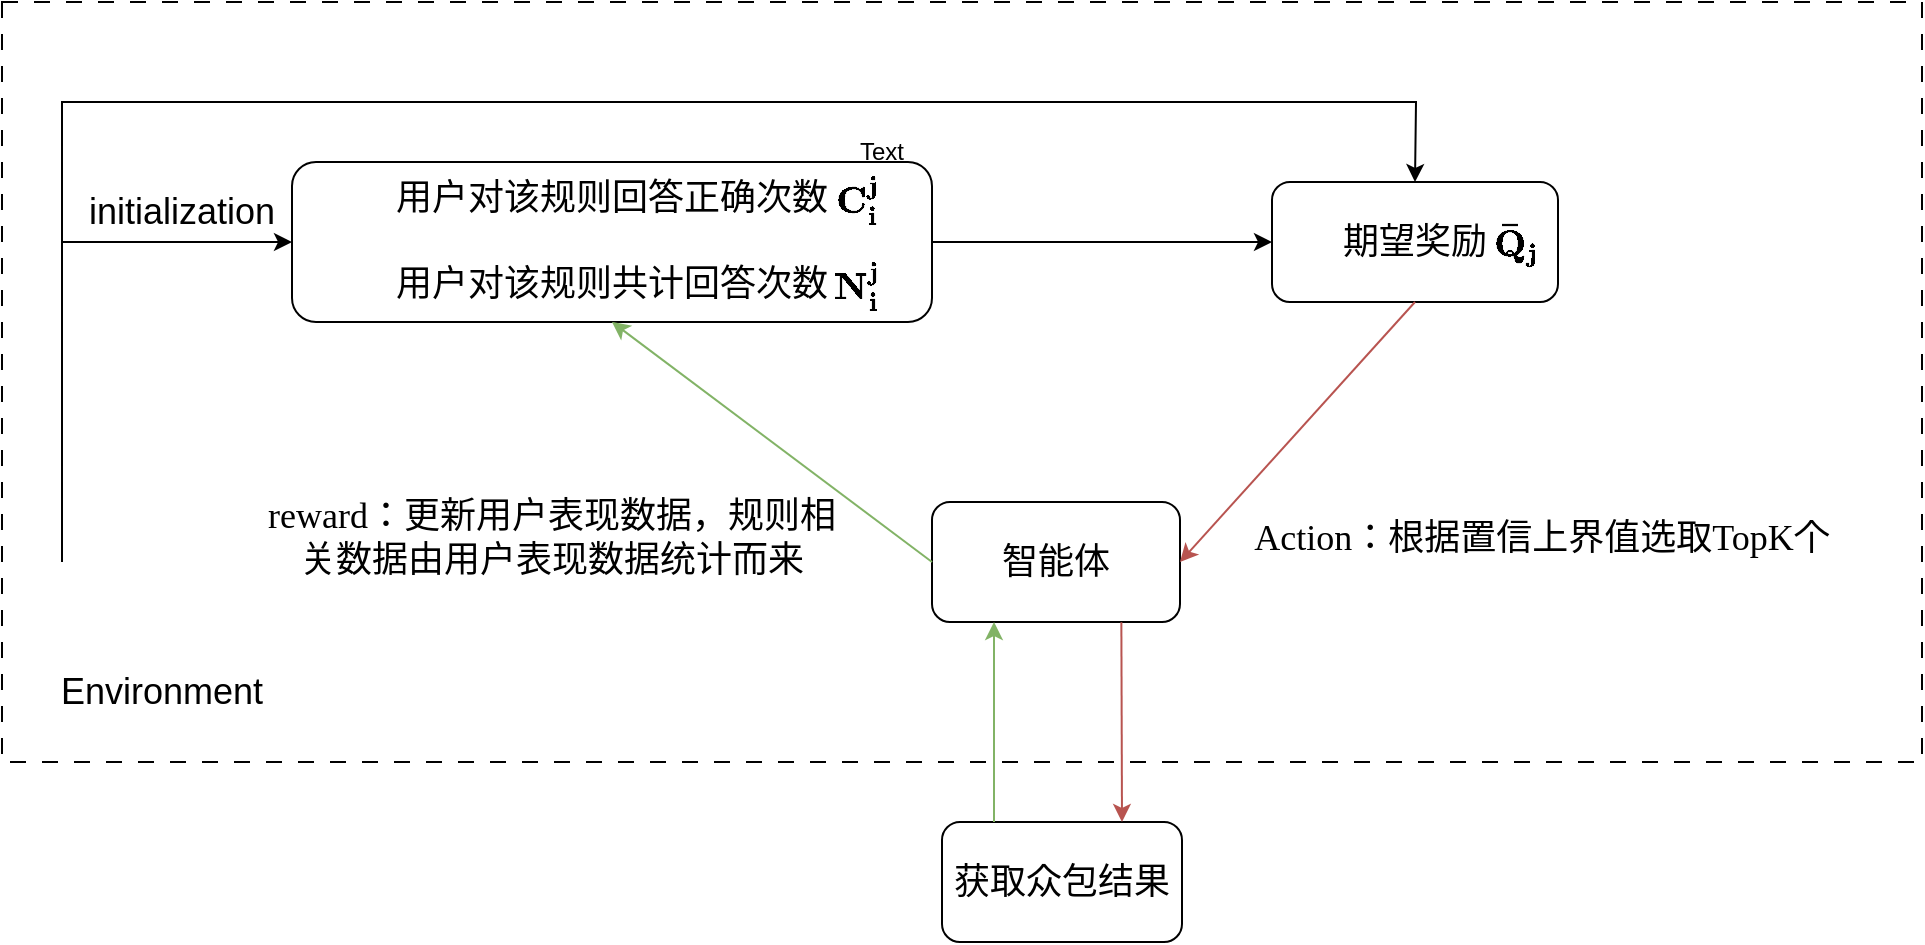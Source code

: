 <mxfile version="22.1.11" type="github">
  <diagram name="第 1 页" id="PZVVhPIouiln6hDrcaHD">
    <mxGraphModel dx="1224" dy="737" grid="1" gridSize="10" guides="1" tooltips="1" connect="1" arrows="1" fold="1" page="1" pageScale="1" pageWidth="827" pageHeight="1169" math="1" shadow="0">
      <root>
        <mxCell id="0" />
        <mxCell id="1" parent="0" />
        <mxCell id="EuXUMXCbUXVGGTiwbSyu-23" value="" style="rounded=0;whiteSpace=wrap;html=1;dashed=1;dashPattern=8 8;" vertex="1" parent="1">
          <mxGeometry x="10" y="360" width="960" height="380" as="geometry" />
        </mxCell>
        <mxCell id="EuXUMXCbUXVGGTiwbSyu-3" value="&lt;font style=&quot;font-size: 18px;&quot;&gt;智能体&lt;/font&gt;" style="rounded=1;whiteSpace=wrap;html=1;fontFamily=Times New Roman;" vertex="1" parent="1">
          <mxGeometry x="475" y="610" width="124" height="60" as="geometry" />
        </mxCell>
        <mxCell id="EuXUMXCbUXVGGTiwbSyu-4" value="&lt;font style=&quot;font-size: 18px;&quot;&gt;期望奖励&lt;/font&gt;" style="rounded=1;whiteSpace=wrap;html=1;fontFamily=Times New Roman;" vertex="1" parent="1">
          <mxGeometry x="645" y="450" width="143" height="60" as="geometry" />
        </mxCell>
        <mxCell id="EuXUMXCbUXVGGTiwbSyu-5" value="&lt;font style=&quot;font-size: 18px;&quot;&gt;$$\mathbf{\bar{Q}_j}$$&lt;/font&gt;" style="text;html=1;strokeColor=none;fillColor=none;align=center;verticalAlign=middle;whiteSpace=wrap;rounded=0;fontFamily=Times New Roman;" vertex="1" parent="1">
          <mxGeometry x="737" y="465" width="60" height="30" as="geometry" />
        </mxCell>
        <mxCell id="EuXUMXCbUXVGGTiwbSyu-7" value="" style="endArrow=classic;html=1;rounded=0;entryX=1;entryY=0.5;entryDx=0;entryDy=0;exitX=0.5;exitY=1;exitDx=0;exitDy=0;fontFamily=Times New Roman;fillColor=#f8cecc;strokeColor=#b85450;" edge="1" parent="1" source="EuXUMXCbUXVGGTiwbSyu-4" target="EuXUMXCbUXVGGTiwbSyu-3">
          <mxGeometry width="50" height="50" relative="1" as="geometry">
            <mxPoint x="635" y="650" as="sourcePoint" />
            <mxPoint x="685" y="600" as="targetPoint" />
          </mxGeometry>
        </mxCell>
        <mxCell id="EuXUMXCbUXVGGTiwbSyu-8" value="&lt;font style=&quot;font-size: 18px;&quot;&gt;Action：根据置信上界值选取TopK个&lt;/font&gt;" style="text;html=1;strokeColor=none;fillColor=none;align=center;verticalAlign=middle;whiteSpace=wrap;rounded=0;fontFamily=Times New Roman;" vertex="1" parent="1">
          <mxGeometry x="625" y="610" width="310" height="35" as="geometry" />
        </mxCell>
        <mxCell id="EuXUMXCbUXVGGTiwbSyu-9" value="&lt;font style=&quot;font-size: 18px;&quot;&gt;用户对该规则回答正确次数&lt;br&gt;&lt;br&gt;用户对该规则共计回答次数&lt;/font&gt;" style="rounded=1;whiteSpace=wrap;html=1;verticalAlign=middle;fontFamily=Times New Roman;" vertex="1" parent="1">
          <mxGeometry x="155" y="440" width="320" height="80" as="geometry" />
        </mxCell>
        <mxCell id="EuXUMXCbUXVGGTiwbSyu-10" value="&lt;font style=&quot;font-size: 18px;&quot;&gt;$$\mathbf{C_i^j}$$&lt;/font&gt;" style="text;html=1;strokeColor=none;fillColor=none;align=center;verticalAlign=middle;whiteSpace=wrap;rounded=0;fontFamily=Times New Roman;" vertex="1" parent="1">
          <mxGeometry x="408" y="444" width="60" height="30" as="geometry" />
        </mxCell>
        <mxCell id="EuXUMXCbUXVGGTiwbSyu-11" value="&lt;font style=&quot;font-size: 18px;&quot;&gt;$$\mathbf{N_i^j}$$&lt;/font&gt;" style="text;html=1;strokeColor=none;fillColor=none;align=center;verticalAlign=middle;whiteSpace=wrap;rounded=0;fontFamily=Times New Roman;" vertex="1" parent="1">
          <mxGeometry x="408" y="487" width="60" height="30" as="geometry" />
        </mxCell>
        <mxCell id="EuXUMXCbUXVGGTiwbSyu-13" value="" style="endArrow=classic;html=1;rounded=0;entryX=0.5;entryY=1;entryDx=0;entryDy=0;exitX=0;exitY=0.5;exitDx=0;exitDy=0;fontFamily=Times New Roman;fillColor=#d5e8d4;strokeColor=#82b366;" edge="1" parent="1" source="EuXUMXCbUXVGGTiwbSyu-3" target="EuXUMXCbUXVGGTiwbSyu-9">
          <mxGeometry width="50" height="50" relative="1" as="geometry">
            <mxPoint x="305" y="620" as="sourcePoint" />
            <mxPoint x="355" y="570" as="targetPoint" />
          </mxGeometry>
        </mxCell>
        <mxCell id="EuXUMXCbUXVGGTiwbSyu-14" value="&lt;font style=&quot;font-size: 18px;&quot;&gt;reward：更新用户表现数据，规则相关数据由用户表现数据统计而来&lt;/font&gt;" style="text;html=1;strokeColor=none;fillColor=none;align=center;verticalAlign=middle;whiteSpace=wrap;rounded=0;fontFamily=Times New Roman;" vertex="1" parent="1">
          <mxGeometry x="140" y="612.5" width="290" height="30" as="geometry" />
        </mxCell>
        <mxCell id="EuXUMXCbUXVGGTiwbSyu-15" value="" style="endArrow=classic;html=1;rounded=0;exitX=1;exitY=0.5;exitDx=0;exitDy=0;entryX=0;entryY=0.5;entryDx=0;entryDy=0;fontFamily=Times New Roman;" edge="1" parent="1" source="EuXUMXCbUXVGGTiwbSyu-9" target="EuXUMXCbUXVGGTiwbSyu-4">
          <mxGeometry width="50" height="50" relative="1" as="geometry">
            <mxPoint x="565" y="440" as="sourcePoint" />
            <mxPoint x="615" y="390" as="targetPoint" />
          </mxGeometry>
        </mxCell>
        <mxCell id="EuXUMXCbUXVGGTiwbSyu-18" value="" style="endArrow=classic;html=1;rounded=0;entryX=0.5;entryY=0;entryDx=0;entryDy=0;" edge="1" parent="1" target="EuXUMXCbUXVGGTiwbSyu-4">
          <mxGeometry width="50" height="50" relative="1" as="geometry">
            <mxPoint x="40" y="640" as="sourcePoint" />
            <mxPoint x="155" y="530" as="targetPoint" />
            <Array as="points">
              <mxPoint x="40" y="540" />
              <mxPoint x="40" y="450" />
              <mxPoint x="40" y="410" />
              <mxPoint x="105" y="410" />
              <mxPoint x="415" y="410" />
              <mxPoint x="595" y="410" />
              <mxPoint x="717" y="410" />
            </Array>
          </mxGeometry>
        </mxCell>
        <mxCell id="EuXUMXCbUXVGGTiwbSyu-19" value="" style="endArrow=classic;html=1;rounded=0;entryX=0;entryY=0.5;entryDx=0;entryDy=0;" edge="1" parent="1" target="EuXUMXCbUXVGGTiwbSyu-9">
          <mxGeometry width="50" height="50" relative="1" as="geometry">
            <mxPoint x="40" y="480" as="sourcePoint" />
            <mxPoint x="155" y="470" as="targetPoint" />
          </mxGeometry>
        </mxCell>
        <mxCell id="EuXUMXCbUXVGGTiwbSyu-22" value="&lt;font style=&quot;font-size: 18px;&quot;&gt;initialization&lt;/font&gt;" style="text;html=1;strokeColor=none;fillColor=none;align=center;verticalAlign=middle;whiteSpace=wrap;rounded=0;" vertex="1" parent="1">
          <mxGeometry x="70" y="450" width="60" height="30" as="geometry" />
        </mxCell>
        <mxCell id="EuXUMXCbUXVGGTiwbSyu-24" value="Text" style="text;html=1;strokeColor=none;fillColor=none;align=center;verticalAlign=middle;whiteSpace=wrap;rounded=0;" vertex="1" parent="1">
          <mxGeometry x="420" y="420" width="60" height="30" as="geometry" />
        </mxCell>
        <mxCell id="EuXUMXCbUXVGGTiwbSyu-25" value="&lt;font style=&quot;font-size: 18px;&quot;&gt;Environment&lt;/font&gt;" style="text;html=1;strokeColor=none;fillColor=none;align=center;verticalAlign=middle;whiteSpace=wrap;rounded=0;" vertex="1" parent="1">
          <mxGeometry x="60" y="690" width="60" height="30" as="geometry" />
        </mxCell>
        <mxCell id="EuXUMXCbUXVGGTiwbSyu-27" value="&lt;font style=&quot;font-size: 18px;&quot;&gt;获取众包结果&lt;/font&gt;" style="rounded=1;whiteSpace=wrap;html=1;" vertex="1" parent="1">
          <mxGeometry x="480" y="770" width="120" height="60" as="geometry" />
        </mxCell>
        <mxCell id="EuXUMXCbUXVGGTiwbSyu-28" value="" style="endArrow=classic;html=1;rounded=0;exitX=0.583;exitY=0.816;exitDx=0;exitDy=0;exitPerimeter=0;entryX=0.75;entryY=0;entryDx=0;entryDy=0;fillColor=#f8cecc;strokeColor=#b85450;" edge="1" parent="1" source="EuXUMXCbUXVGGTiwbSyu-23" target="EuXUMXCbUXVGGTiwbSyu-27">
          <mxGeometry width="50" height="50" relative="1" as="geometry">
            <mxPoint x="640" y="810" as="sourcePoint" />
            <mxPoint x="690" y="760" as="targetPoint" />
          </mxGeometry>
        </mxCell>
        <mxCell id="EuXUMXCbUXVGGTiwbSyu-29" value="" style="endArrow=classic;html=1;rounded=0;entryX=0.25;entryY=1;entryDx=0;entryDy=0;fillColor=#d5e8d4;strokeColor=#82b366;" edge="1" parent="1" target="EuXUMXCbUXVGGTiwbSyu-3">
          <mxGeometry width="50" height="50" relative="1" as="geometry">
            <mxPoint x="506" y="770" as="sourcePoint" />
            <mxPoint x="370" y="790" as="targetPoint" />
          </mxGeometry>
        </mxCell>
      </root>
    </mxGraphModel>
  </diagram>
</mxfile>
